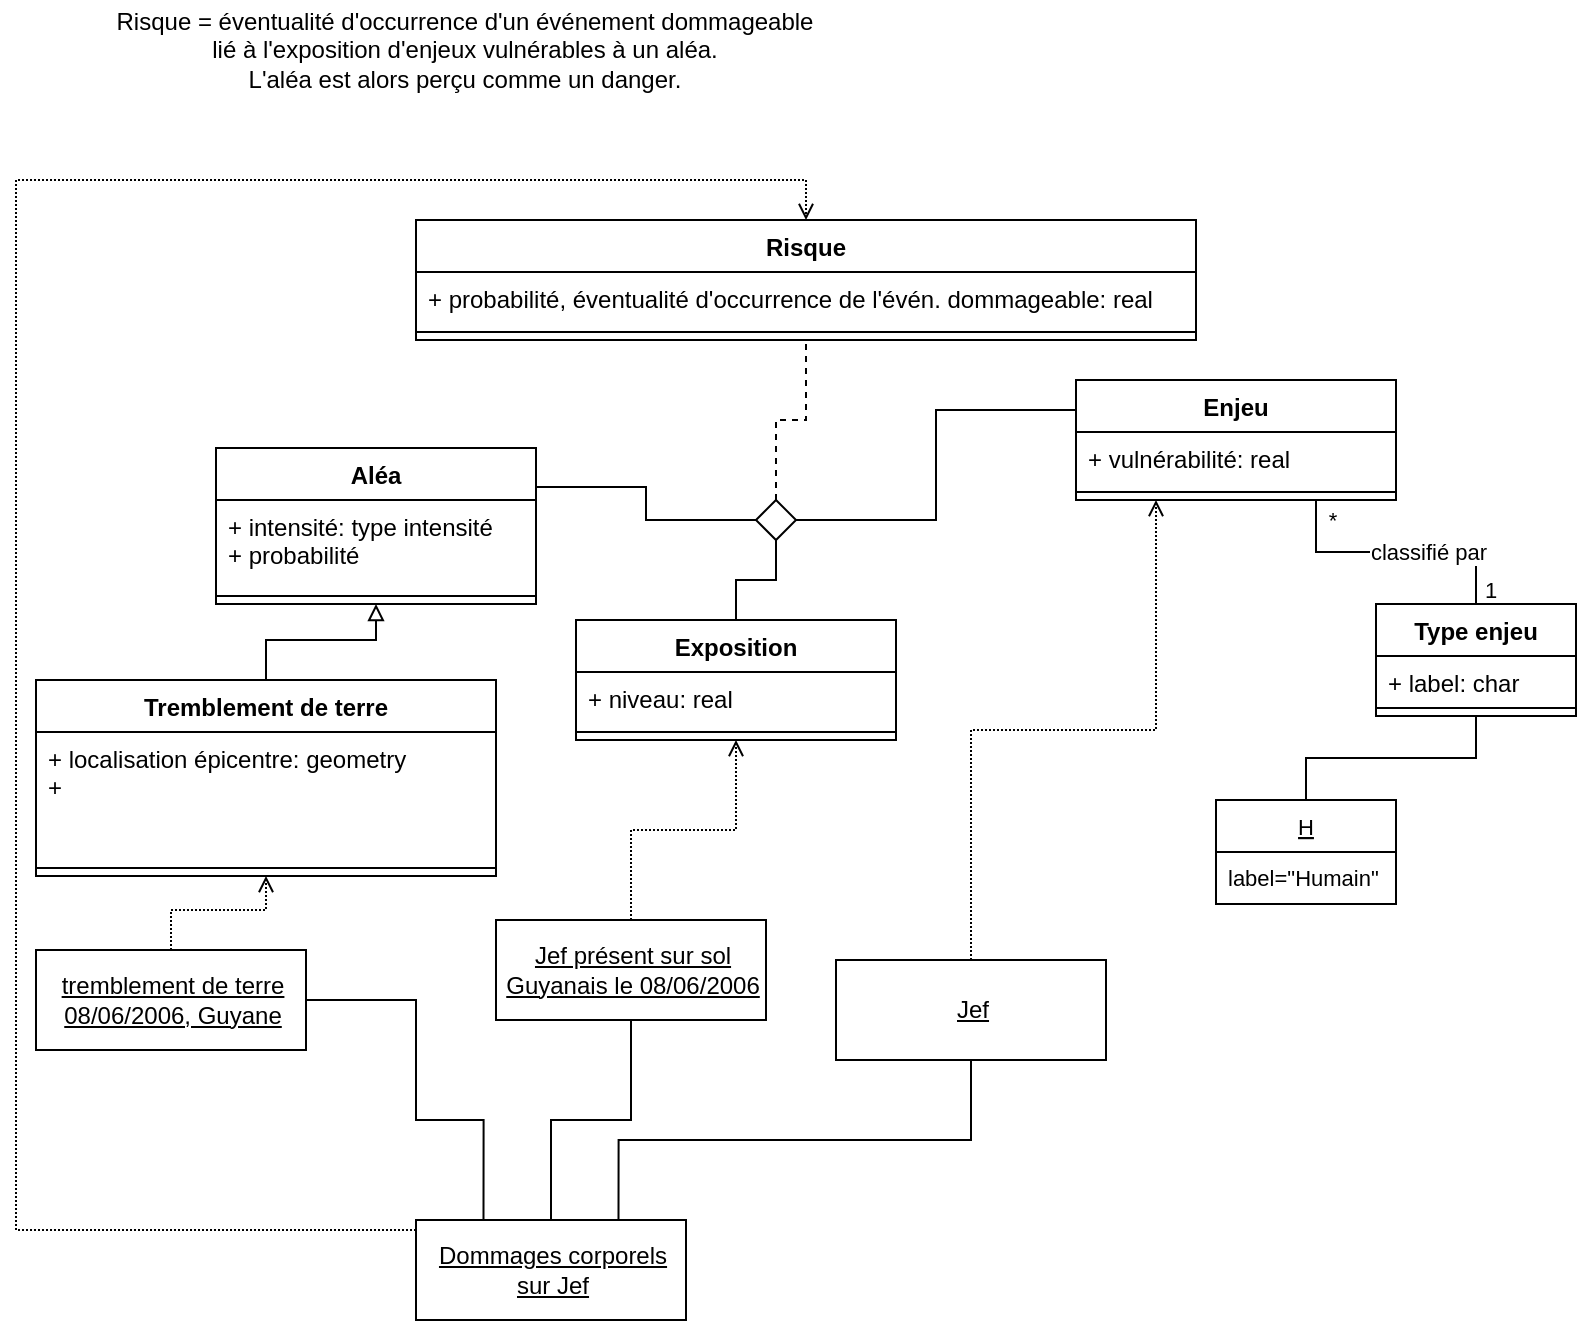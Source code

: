 <mxfile version="18.0.5" type="github">
  <diagram id="C5RBs43oDa-KdzZeNtuy" name="Page-1">
    <mxGraphModel dx="1129" dy="670" grid="1" gridSize="10" guides="1" tooltips="1" connect="1" arrows="1" fold="1" page="1" pageScale="1" pageWidth="827" pageHeight="1169" math="0" shadow="0">
      <root>
        <mxCell id="WIyWlLk6GJQsqaUBKTNV-0" />
        <mxCell id="WIyWlLk6GJQsqaUBKTNV-1" parent="WIyWlLk6GJQsqaUBKTNV-0" />
        <mxCell id="VtztK-V8Y11zsnhVTF1_-0" value="Exposition" style="swimlane;fontStyle=1;align=center;verticalAlign=top;childLayout=stackLayout;horizontal=1;startSize=26;horizontalStack=0;resizeParent=1;resizeParentMax=0;resizeLast=0;collapsible=1;marginBottom=0;" parent="WIyWlLk6GJQsqaUBKTNV-1" vertex="1">
          <mxGeometry x="290" y="420" width="160" height="60" as="geometry">
            <mxRectangle x="600" y="310" width="90" height="26" as="alternateBounds" />
          </mxGeometry>
        </mxCell>
        <mxCell id="VtztK-V8Y11zsnhVTF1_-1" value="+ niveau: real" style="text;strokeColor=none;fillColor=none;align=left;verticalAlign=top;spacingLeft=4;spacingRight=4;overflow=hidden;rotatable=0;points=[[0,0.5],[1,0.5]];portConstraint=eastwest;" parent="VtztK-V8Y11zsnhVTF1_-0" vertex="1">
          <mxGeometry y="26" width="160" height="26" as="geometry" />
        </mxCell>
        <mxCell id="VtztK-V8Y11zsnhVTF1_-2" value="" style="line;strokeWidth=1;fillColor=none;align=left;verticalAlign=middle;spacingTop=-1;spacingLeft=3;spacingRight=3;rotatable=0;labelPosition=right;points=[];portConstraint=eastwest;" parent="VtztK-V8Y11zsnhVTF1_-0" vertex="1">
          <mxGeometry y="52" width="160" height="8" as="geometry" />
        </mxCell>
        <mxCell id="gi0Bq9tZmG8SLfZtLkHm-30" style="edgeStyle=orthogonalEdgeStyle;shape=connector;rounded=0;orthogonalLoop=1;jettySize=auto;html=1;entryX=0.5;entryY=0;entryDx=0;entryDy=0;labelBackgroundColor=default;fontFamily=Helvetica;fontSize=11;fontColor=default;endArrow=none;endFill=0;strokeColor=default;exitX=0.75;exitY=1;exitDx=0;exitDy=0;" edge="1" parent="WIyWlLk6GJQsqaUBKTNV-1" source="VtztK-V8Y11zsnhVTF1_-3" target="gi0Bq9tZmG8SLfZtLkHm-27">
          <mxGeometry relative="1" as="geometry" />
        </mxCell>
        <mxCell id="gi0Bq9tZmG8SLfZtLkHm-31" value="classifié par" style="edgeLabel;html=1;align=center;verticalAlign=middle;resizable=0;points=[];fontSize=11;fontFamily=Helvetica;fontColor=default;" vertex="1" connectable="0" parent="gi0Bq9tZmG8SLfZtLkHm-30">
          <mxGeometry x="0.234" relative="1" as="geometry">
            <mxPoint as="offset" />
          </mxGeometry>
        </mxCell>
        <mxCell id="VtztK-V8Y11zsnhVTF1_-3" value="Enjeu" style="swimlane;fontStyle=1;align=center;verticalAlign=top;childLayout=stackLayout;horizontal=1;startSize=26;horizontalStack=0;resizeParent=1;resizeParentMax=0;resizeLast=0;collapsible=1;marginBottom=0;" parent="WIyWlLk6GJQsqaUBKTNV-1" vertex="1">
          <mxGeometry x="540" y="300" width="160" height="60" as="geometry" />
        </mxCell>
        <mxCell id="VtztK-V8Y11zsnhVTF1_-4" value="+ vulnérabilité: real" style="text;strokeColor=none;fillColor=none;align=left;verticalAlign=top;spacingLeft=4;spacingRight=4;overflow=hidden;rotatable=0;points=[[0,0.5],[1,0.5]];portConstraint=eastwest;" parent="VtztK-V8Y11zsnhVTF1_-3" vertex="1">
          <mxGeometry y="26" width="160" height="26" as="geometry" />
        </mxCell>
        <mxCell id="VtztK-V8Y11zsnhVTF1_-5" value="" style="line;strokeWidth=1;fillColor=none;align=left;verticalAlign=middle;spacingTop=-1;spacingLeft=3;spacingRight=3;rotatable=0;labelPosition=right;points=[];portConstraint=eastwest;" parent="VtztK-V8Y11zsnhVTF1_-3" vertex="1">
          <mxGeometry y="52" width="160" height="8" as="geometry" />
        </mxCell>
        <mxCell id="VtztK-V8Y11zsnhVTF1_-9" value="Aléa" style="swimlane;fontStyle=1;align=center;verticalAlign=top;childLayout=stackLayout;horizontal=1;startSize=26;horizontalStack=0;resizeParent=1;resizeParentMax=0;resizeLast=0;collapsible=1;marginBottom=0;" parent="WIyWlLk6GJQsqaUBKTNV-1" vertex="1">
          <mxGeometry x="110" y="334" width="160" height="78" as="geometry" />
        </mxCell>
        <mxCell id="VtztK-V8Y11zsnhVTF1_-10" value="+ intensité: type intensité&#xa;+ probabilité" style="text;strokeColor=none;fillColor=none;align=left;verticalAlign=top;spacingLeft=4;spacingRight=4;overflow=hidden;rotatable=0;points=[[0,0.5],[1,0.5]];portConstraint=eastwest;" parent="VtztK-V8Y11zsnhVTF1_-9" vertex="1">
          <mxGeometry y="26" width="160" height="44" as="geometry" />
        </mxCell>
        <mxCell id="VtztK-V8Y11zsnhVTF1_-11" value="" style="line;strokeWidth=1;fillColor=none;align=left;verticalAlign=middle;spacingTop=-1;spacingLeft=3;spacingRight=3;rotatable=0;labelPosition=right;points=[];portConstraint=eastwest;" parent="VtztK-V8Y11zsnhVTF1_-9" vertex="1">
          <mxGeometry y="70" width="160" height="8" as="geometry" />
        </mxCell>
        <mxCell id="VtztK-V8Y11zsnhVTF1_-17" style="edgeStyle=orthogonalEdgeStyle;rounded=0;orthogonalLoop=1;jettySize=auto;html=1;exitX=0.5;exitY=0;exitDx=0;exitDy=0;endArrow=none;endFill=0;dashed=1;entryX=0.5;entryY=1;entryDx=0;entryDy=0;" parent="WIyWlLk6GJQsqaUBKTNV-1" source="VtztK-V8Y11zsnhVTF1_-14" target="4oM2faYIHo88VvUurxDi-1" edge="1">
          <mxGeometry relative="1" as="geometry">
            <mxPoint x="390" y="280" as="targetPoint" />
          </mxGeometry>
        </mxCell>
        <mxCell id="VtztK-V8Y11zsnhVTF1_-18" style="edgeStyle=elbowEdgeStyle;rounded=0;orthogonalLoop=1;jettySize=auto;html=1;exitX=1;exitY=0.5;exitDx=0;exitDy=0;entryX=0;entryY=0.25;entryDx=0;entryDy=0;endArrow=none;endFill=0;" parent="WIyWlLk6GJQsqaUBKTNV-1" source="VtztK-V8Y11zsnhVTF1_-14" target="VtztK-V8Y11zsnhVTF1_-3" edge="1">
          <mxGeometry relative="1" as="geometry" />
        </mxCell>
        <mxCell id="VtztK-V8Y11zsnhVTF1_-14" value="" style="rhombus;aspect=fixed;" parent="WIyWlLk6GJQsqaUBKTNV-1" vertex="1">
          <mxGeometry x="380" y="360" width="20" height="20" as="geometry" />
        </mxCell>
        <mxCell id="VtztK-V8Y11zsnhVTF1_-15" value="" style="endArrow=none;html=1;rounded=0;align=center;verticalAlign=bottom;labelBackgroundColor=none;exitX=1;exitY=0.25;exitDx=0;exitDy=0;edgeStyle=elbowEdgeStyle;" parent="WIyWlLk6GJQsqaUBKTNV-1" source="VtztK-V8Y11zsnhVTF1_-9" target="VtztK-V8Y11zsnhVTF1_-14" edge="1">
          <mxGeometry relative="1" as="geometry">
            <mxPoint x="280" y="330" as="sourcePoint" />
          </mxGeometry>
        </mxCell>
        <mxCell id="VtztK-V8Y11zsnhVTF1_-16" value="" style="endArrow=none;html=1;rounded=0;align=center;verticalAlign=bottom;labelBackgroundColor=none;entryX=0.5;entryY=0;entryDx=0;entryDy=0;edgeStyle=elbowEdgeStyle;elbow=vertical;" parent="WIyWlLk6GJQsqaUBKTNV-1" source="VtztK-V8Y11zsnhVTF1_-14" target="VtztK-V8Y11zsnhVTF1_-0" edge="1">
          <mxGeometry relative="1" as="geometry">
            <mxPoint x="460" y="370" as="targetPoint" />
          </mxGeometry>
        </mxCell>
        <mxCell id="4oM2faYIHo88VvUurxDi-0" value="Risque&amp;nbsp;= éventualité d&#39;occurrence d&#39;un événement dommageable&lt;br&gt;lié à l&#39;exposition d&#39;enjeux vulnérables à un aléa.&lt;br&gt;L&#39;aléa est alors perçu comme un danger." style="text;resizable=1;autosize=1;align=center;verticalAlign=middle;points=[];fillColor=none;strokeColor=none;rounded=0;html=1;labelPosition=center;verticalLabelPosition=middle;horizontal=1;labelBackgroundColor=none;labelBorderColor=none;resizeWidth=0;" parent="WIyWlLk6GJQsqaUBKTNV-1" vertex="1">
          <mxGeometry x="54" y="110" width="360" height="50" as="geometry" />
        </mxCell>
        <mxCell id="4oM2faYIHo88VvUurxDi-1" value="Risque" style="swimlane;fontStyle=1;align=center;verticalAlign=top;childLayout=stackLayout;horizontal=1;startSize=26;horizontalStack=0;resizeParent=1;resizeParentMax=0;resizeLast=0;collapsible=1;marginBottom=0;" parent="WIyWlLk6GJQsqaUBKTNV-1" vertex="1">
          <mxGeometry x="210" y="220" width="390" height="60" as="geometry" />
        </mxCell>
        <mxCell id="4oM2faYIHo88VvUurxDi-2" value="+ probabilité, éventualité d&#39;occurrence de l&#39;évén. dommageable: real" style="text;strokeColor=none;fillColor=none;align=left;verticalAlign=top;spacingLeft=4;spacingRight=4;overflow=hidden;rotatable=0;points=[[0,0.5],[1,0.5]];portConstraint=eastwest;" parent="4oM2faYIHo88VvUurxDi-1" vertex="1">
          <mxGeometry y="26" width="390" height="26" as="geometry" />
        </mxCell>
        <mxCell id="4oM2faYIHo88VvUurxDi-3" value="" style="line;strokeWidth=1;fillColor=none;align=left;verticalAlign=middle;spacingTop=-1;spacingLeft=3;spacingRight=3;rotatable=0;labelPosition=right;points=[];portConstraint=eastwest;" parent="4oM2faYIHo88VvUurxDi-1" vertex="1">
          <mxGeometry y="52" width="390" height="8" as="geometry" />
        </mxCell>
        <mxCell id="gi0Bq9tZmG8SLfZtLkHm-1" style="edgeStyle=orthogonalEdgeStyle;rounded=0;orthogonalLoop=1;jettySize=auto;html=1;dashed=1;dashPattern=1 1;endArrow=open;endFill=0;entryX=0.5;entryY=1;entryDx=0;entryDy=0;" edge="1" parent="WIyWlLk6GJQsqaUBKTNV-1" source="gi0Bq9tZmG8SLfZtLkHm-0" target="gi0Bq9tZmG8SLfZtLkHm-14">
          <mxGeometry relative="1" as="geometry">
            <mxPoint x="50" y="470" as="targetPoint" />
          </mxGeometry>
        </mxCell>
        <mxCell id="gi0Bq9tZmG8SLfZtLkHm-26" style="edgeStyle=orthogonalEdgeStyle;shape=connector;rounded=0;orthogonalLoop=1;jettySize=auto;html=1;exitX=1;exitY=0.5;exitDx=0;exitDy=0;entryX=0.25;entryY=0;entryDx=0;entryDy=0;labelBackgroundColor=default;fontFamily=Helvetica;fontSize=11;fontColor=default;endArrow=none;endFill=0;strokeColor=default;" edge="1" parent="WIyWlLk6GJQsqaUBKTNV-1" source="gi0Bq9tZmG8SLfZtLkHm-0" target="gi0Bq9tZmG8SLfZtLkHm-18">
          <mxGeometry relative="1" as="geometry">
            <Array as="points">
              <mxPoint x="210" y="610" />
              <mxPoint x="210" y="670" />
              <mxPoint x="244" y="670" />
            </Array>
          </mxGeometry>
        </mxCell>
        <mxCell id="gi0Bq9tZmG8SLfZtLkHm-0" value="&lt;u&gt;tremblement de terre&lt;br&gt;08/06/2006, Guyane&lt;/u&gt;" style="html=1;" vertex="1" parent="WIyWlLk6GJQsqaUBKTNV-1">
          <mxGeometry x="20" y="585" width="135" height="50" as="geometry" />
        </mxCell>
        <mxCell id="gi0Bq9tZmG8SLfZtLkHm-5" style="edgeStyle=orthogonalEdgeStyle;rounded=0;orthogonalLoop=1;jettySize=auto;html=1;dashed=1;dashPattern=1 1;endArrow=open;endFill=0;entryX=0.25;entryY=1;entryDx=0;entryDy=0;" edge="1" parent="WIyWlLk6GJQsqaUBKTNV-1" source="gi0Bq9tZmG8SLfZtLkHm-4" target="VtztK-V8Y11zsnhVTF1_-3">
          <mxGeometry relative="1" as="geometry">
            <mxPoint x="570" y="500" as="targetPoint" />
          </mxGeometry>
        </mxCell>
        <mxCell id="gi0Bq9tZmG8SLfZtLkHm-4" value="&lt;u&gt;Jef&lt;/u&gt;" style="html=1;" vertex="1" parent="WIyWlLk6GJQsqaUBKTNV-1">
          <mxGeometry x="420" y="590" width="135" height="50" as="geometry" />
        </mxCell>
        <mxCell id="gi0Bq9tZmG8SLfZtLkHm-13" style="edgeStyle=orthogonalEdgeStyle;rounded=0;orthogonalLoop=1;jettySize=auto;html=1;entryX=0.5;entryY=1;entryDx=0;entryDy=0;endArrow=open;endFill=0;dashed=1;dashPattern=1 1;" edge="1" parent="WIyWlLk6GJQsqaUBKTNV-1" source="gi0Bq9tZmG8SLfZtLkHm-12" target="VtztK-V8Y11zsnhVTF1_-0">
          <mxGeometry relative="1" as="geometry" />
        </mxCell>
        <mxCell id="gi0Bq9tZmG8SLfZtLkHm-24" style="edgeStyle=orthogonalEdgeStyle;shape=connector;rounded=0;orthogonalLoop=1;jettySize=auto;html=1;exitX=0.5;exitY=1;exitDx=0;exitDy=0;entryX=0.5;entryY=0;entryDx=0;entryDy=0;labelBackgroundColor=default;fontFamily=Helvetica;fontSize=11;fontColor=default;endArrow=none;endFill=0;strokeColor=default;" edge="1" parent="WIyWlLk6GJQsqaUBKTNV-1" source="gi0Bq9tZmG8SLfZtLkHm-12" target="gi0Bq9tZmG8SLfZtLkHm-18">
          <mxGeometry relative="1" as="geometry" />
        </mxCell>
        <mxCell id="gi0Bq9tZmG8SLfZtLkHm-12" value="&lt;u&gt;Jef présent sur sol&lt;br&gt;Guyanais le 08/06/2006&lt;/u&gt;" style="html=1;" vertex="1" parent="WIyWlLk6GJQsqaUBKTNV-1">
          <mxGeometry x="250" y="570" width="135" height="50" as="geometry" />
        </mxCell>
        <mxCell id="gi0Bq9tZmG8SLfZtLkHm-17" style="edgeStyle=orthogonalEdgeStyle;rounded=0;orthogonalLoop=1;jettySize=auto;html=1;entryX=0.5;entryY=1;entryDx=0;entryDy=0;endArrow=block;endFill=0;" edge="1" parent="WIyWlLk6GJQsqaUBKTNV-1" source="gi0Bq9tZmG8SLfZtLkHm-14" target="VtztK-V8Y11zsnhVTF1_-9">
          <mxGeometry relative="1" as="geometry" />
        </mxCell>
        <mxCell id="gi0Bq9tZmG8SLfZtLkHm-14" value="Tremblement de terre" style="swimlane;fontStyle=1;align=center;verticalAlign=top;childLayout=stackLayout;horizontal=1;startSize=26;horizontalStack=0;resizeParent=1;resizeParentMax=0;resizeLast=0;collapsible=1;marginBottom=0;" vertex="1" parent="WIyWlLk6GJQsqaUBKTNV-1">
          <mxGeometry x="20" y="450" width="230" height="98" as="geometry" />
        </mxCell>
        <mxCell id="gi0Bq9tZmG8SLfZtLkHm-15" value="+ localisation épicentre: geometry&#xa;+ &#xa;" style="text;strokeColor=none;fillColor=none;align=left;verticalAlign=top;spacingLeft=4;spacingRight=4;overflow=hidden;rotatable=0;points=[[0,0.5],[1,0.5]];portConstraint=eastwest;" vertex="1" parent="gi0Bq9tZmG8SLfZtLkHm-14">
          <mxGeometry y="26" width="230" height="64" as="geometry" />
        </mxCell>
        <mxCell id="gi0Bq9tZmG8SLfZtLkHm-16" value="" style="line;strokeWidth=1;fillColor=none;align=left;verticalAlign=middle;spacingTop=-1;spacingLeft=3;spacingRight=3;rotatable=0;labelPosition=right;points=[];portConstraint=eastwest;" vertex="1" parent="gi0Bq9tZmG8SLfZtLkHm-14">
          <mxGeometry y="90" width="230" height="8" as="geometry" />
        </mxCell>
        <mxCell id="gi0Bq9tZmG8SLfZtLkHm-19" style="edgeStyle=orthogonalEdgeStyle;rounded=0;orthogonalLoop=1;jettySize=auto;html=1;entryX=0.5;entryY=0;entryDx=0;entryDy=0;endArrow=open;endFill=0;dashed=1;dashPattern=1 1;exitX=0;exitY=0.5;exitDx=0;exitDy=0;" edge="1" parent="WIyWlLk6GJQsqaUBKTNV-1" source="gi0Bq9tZmG8SLfZtLkHm-18" target="4oM2faYIHo88VvUurxDi-1">
          <mxGeometry relative="1" as="geometry">
            <Array as="points">
              <mxPoint x="10" y="725" />
              <mxPoint x="10" y="200" />
              <mxPoint x="405" y="200" />
            </Array>
          </mxGeometry>
        </mxCell>
        <mxCell id="gi0Bq9tZmG8SLfZtLkHm-20" style="edgeStyle=orthogonalEdgeStyle;shape=connector;rounded=0;orthogonalLoop=1;jettySize=auto;html=1;entryX=0.5;entryY=1;entryDx=0;entryDy=0;labelBackgroundColor=default;fontFamily=Helvetica;fontSize=11;fontColor=default;endArrow=none;endFill=0;strokeColor=default;exitX=0.75;exitY=0;exitDx=0;exitDy=0;" edge="1" parent="WIyWlLk6GJQsqaUBKTNV-1" source="gi0Bq9tZmG8SLfZtLkHm-18" target="gi0Bq9tZmG8SLfZtLkHm-4">
          <mxGeometry relative="1" as="geometry" />
        </mxCell>
        <mxCell id="gi0Bq9tZmG8SLfZtLkHm-18" value="&lt;u&gt;Dommages corporels&lt;br&gt;sur Jef&lt;/u&gt;" style="html=1;" vertex="1" parent="WIyWlLk6GJQsqaUBKTNV-1">
          <mxGeometry x="210" y="720" width="135" height="50" as="geometry" />
        </mxCell>
        <mxCell id="gi0Bq9tZmG8SLfZtLkHm-27" value="Type enjeu" style="swimlane;fontStyle=1;align=center;verticalAlign=top;childLayout=stackLayout;horizontal=1;startSize=26;horizontalStack=0;resizeParent=1;resizeParentMax=0;resizeLast=0;collapsible=1;marginBottom=0;" vertex="1" parent="WIyWlLk6GJQsqaUBKTNV-1">
          <mxGeometry x="690" y="412" width="100" height="56" as="geometry" />
        </mxCell>
        <mxCell id="gi0Bq9tZmG8SLfZtLkHm-28" value="+ label: char" style="text;strokeColor=none;fillColor=none;align=left;verticalAlign=top;spacingLeft=4;spacingRight=4;overflow=hidden;rotatable=0;points=[[0,0.5],[1,0.5]];portConstraint=eastwest;" vertex="1" parent="gi0Bq9tZmG8SLfZtLkHm-27">
          <mxGeometry y="26" width="100" height="22" as="geometry" />
        </mxCell>
        <mxCell id="gi0Bq9tZmG8SLfZtLkHm-29" value="" style="line;strokeWidth=1;fillColor=none;align=left;verticalAlign=middle;spacingTop=-1;spacingLeft=3;spacingRight=3;rotatable=0;labelPosition=right;points=[];portConstraint=eastwest;" vertex="1" parent="gi0Bq9tZmG8SLfZtLkHm-27">
          <mxGeometry y="48" width="100" height="8" as="geometry" />
        </mxCell>
        <mxCell id="gi0Bq9tZmG8SLfZtLkHm-32" value="1" style="text;html=1;align=center;verticalAlign=middle;resizable=0;points=[];autosize=1;strokeColor=none;fillColor=none;fontSize=11;fontFamily=Helvetica;fontColor=default;" vertex="1" parent="WIyWlLk6GJQsqaUBKTNV-1">
          <mxGeometry x="736.5" y="395" width="20" height="20" as="geometry" />
        </mxCell>
        <mxCell id="gi0Bq9tZmG8SLfZtLkHm-33" value="*" style="text;html=1;align=center;verticalAlign=middle;resizable=0;points=[];autosize=1;strokeColor=none;fillColor=none;fontSize=11;fontFamily=Helvetica;fontColor=default;" vertex="1" parent="WIyWlLk6GJQsqaUBKTNV-1">
          <mxGeometry x="657.5" y="360" width="20" height="20" as="geometry" />
        </mxCell>
        <mxCell id="gi0Bq9tZmG8SLfZtLkHm-39" style="edgeStyle=orthogonalEdgeStyle;shape=connector;rounded=0;orthogonalLoop=1;jettySize=auto;html=1;entryX=0.5;entryY=1;entryDx=0;entryDy=0;labelBackgroundColor=default;fontFamily=Helvetica;fontSize=11;fontColor=default;endArrow=none;endFill=0;strokeColor=default;" edge="1" parent="WIyWlLk6GJQsqaUBKTNV-1" source="gi0Bq9tZmG8SLfZtLkHm-35" target="gi0Bq9tZmG8SLfZtLkHm-27">
          <mxGeometry relative="1" as="geometry" />
        </mxCell>
        <mxCell id="gi0Bq9tZmG8SLfZtLkHm-35" value="H" style="swimlane;fontStyle=4;childLayout=stackLayout;horizontal=1;startSize=26;fillColor=none;horizontalStack=0;resizeParent=1;resizeParentMax=0;resizeLast=0;collapsible=1;marginBottom=0;fontFamily=Helvetica;fontSize=11;fontColor=default;" vertex="1" parent="WIyWlLk6GJQsqaUBKTNV-1">
          <mxGeometry x="610" y="510" width="90" height="52" as="geometry">
            <mxRectangle x="610" y="510" width="40" height="26" as="alternateBounds" />
          </mxGeometry>
        </mxCell>
        <mxCell id="gi0Bq9tZmG8SLfZtLkHm-36" value="label=&quot;Humain&quot;" style="text;strokeColor=none;fillColor=none;align=left;verticalAlign=top;spacingLeft=4;spacingRight=4;overflow=hidden;rotatable=0;points=[[0,0.5],[1,0.5]];portConstraint=eastwest;fontFamily=Helvetica;fontSize=11;fontColor=default;" vertex="1" parent="gi0Bq9tZmG8SLfZtLkHm-35">
          <mxGeometry y="26" width="90" height="26" as="geometry" />
        </mxCell>
      </root>
    </mxGraphModel>
  </diagram>
</mxfile>
